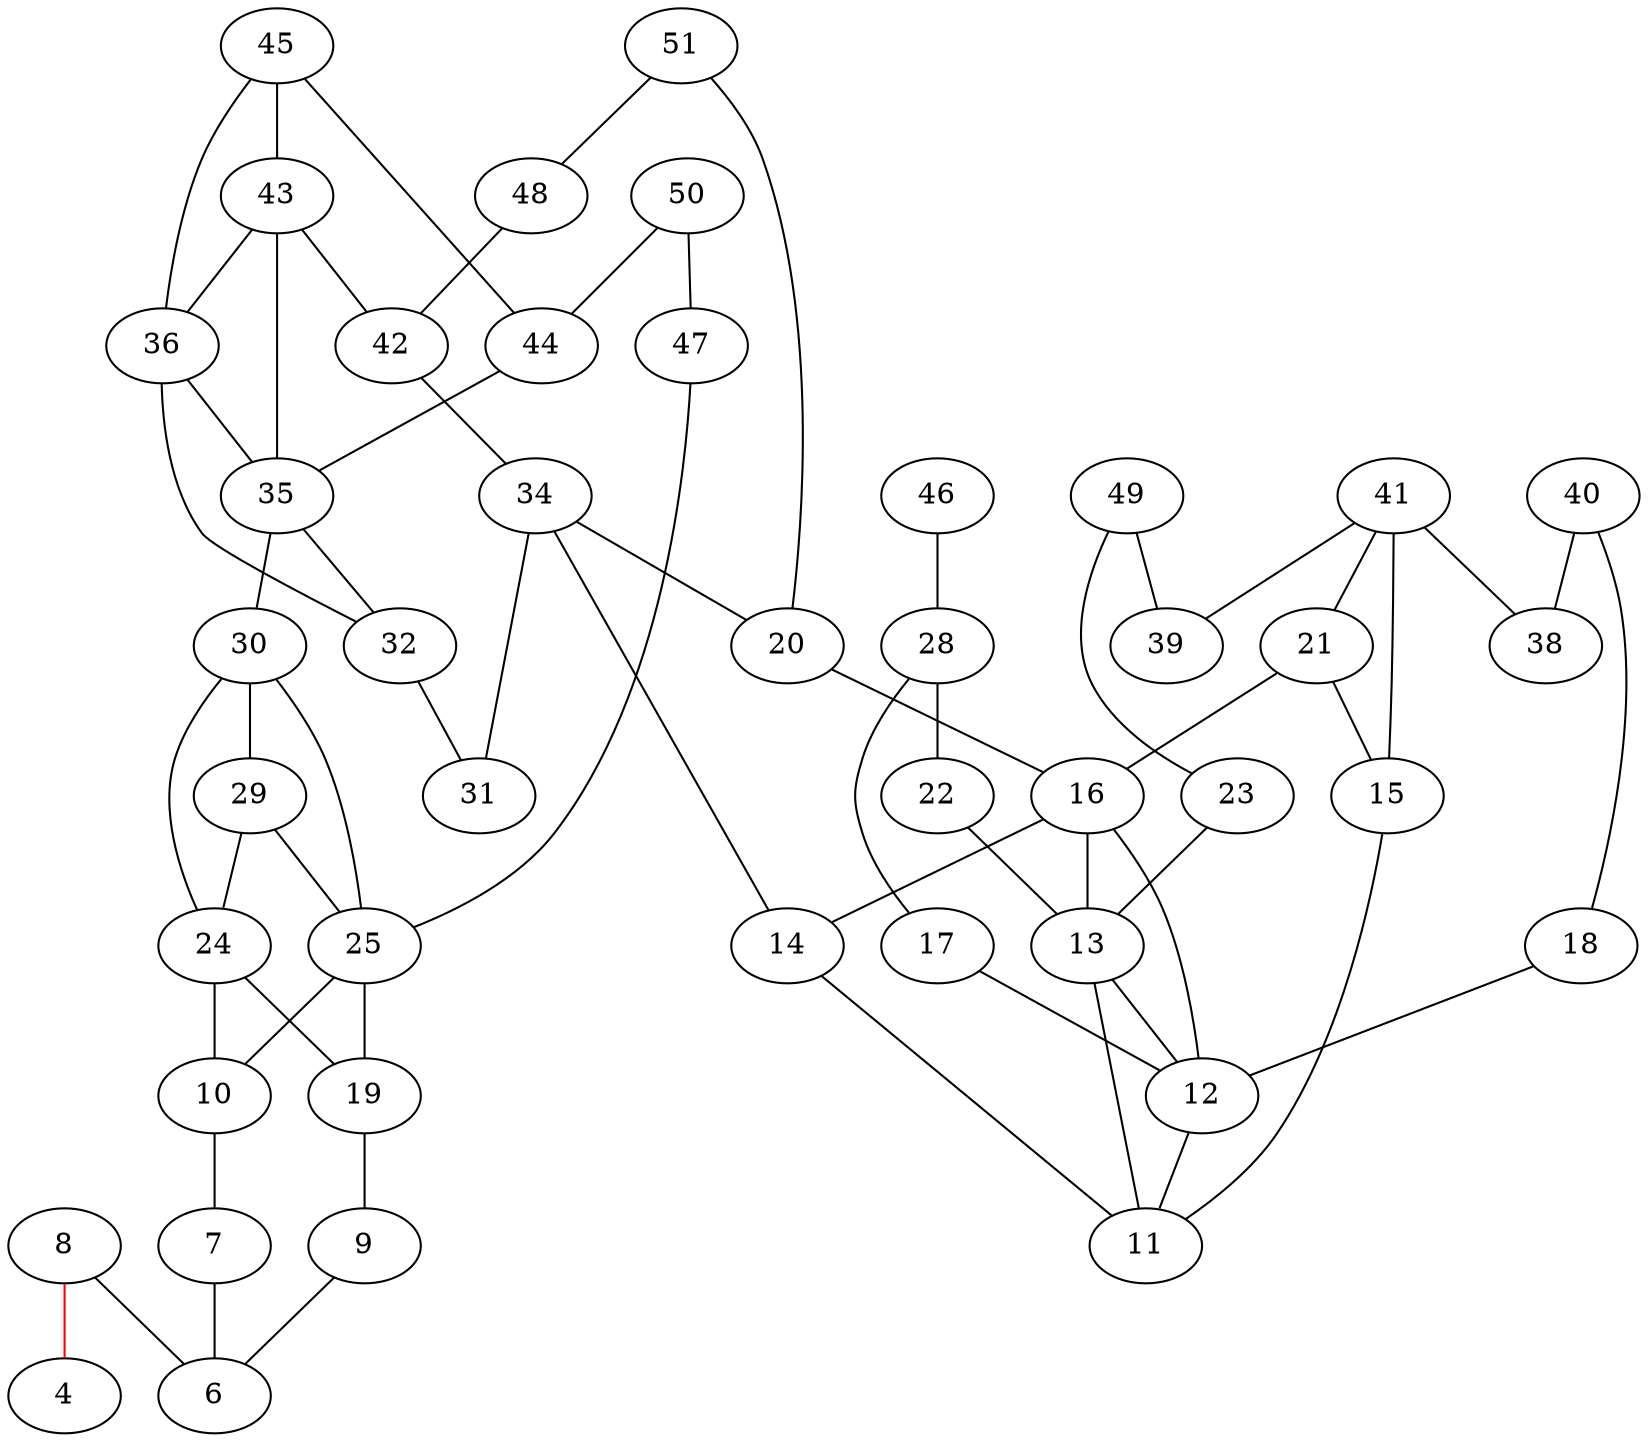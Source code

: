 graph G {
4;

6;

7;

8;

9;

10;

11;

12;

13;

14;

15;

16;

17;

18;

19;

20;

21;

22;

23;

24;

25;

28;

29;

30;

31;

32;

34;

35;

36;

38;

39;

40;

41;

42;

43;

44;

45;

46;

47;

48;

49;

50;

51;

7 -- 6;

8 -- 4 [color=red];

8 -- 6;

9 -- 6;

10 -- 7;

12 -- 11;

13 -- 11;

13 -- 12;

14 -- 11;

15 -- 11;

16 -- 12;

16 -- 13;

16 -- 14;

17 -- 12;

18 -- 12;

19 -- 9;

20 -- 16;

21 -- 15;

21 -- 16;

22 -- 13;

23 -- 13;

24 -- 10;

24 -- 19;

25 -- 10;

25 -- 19;

28 -- 17;

28 -- 22;

29 -- 24;

29 -- 25;

30 -- 24;

30 -- 25;

30 -- 29;

32 -- 31;

34 -- 14;

34 -- 20;

34 -- 31;

35 -- 30;

35 -- 32;

36 -- 32;

36 -- 35;

40 -- 18;

40 -- 38;

41 -- 15;

41 -- 21;

41 -- 38;

41 -- 39;

42 -- 34;

43 -- 35;

43 -- 36;

43 -- 42;

44 -- 35;

45 -- 36;

45 -- 43;

45 -- 44;

46 -- 28;

47 -- 25;

48 -- 42;

49 -- 23;

49 -- 39;

50 -- 44;

50 -- 47;

51 -- 20;

51 -- 48;

}
